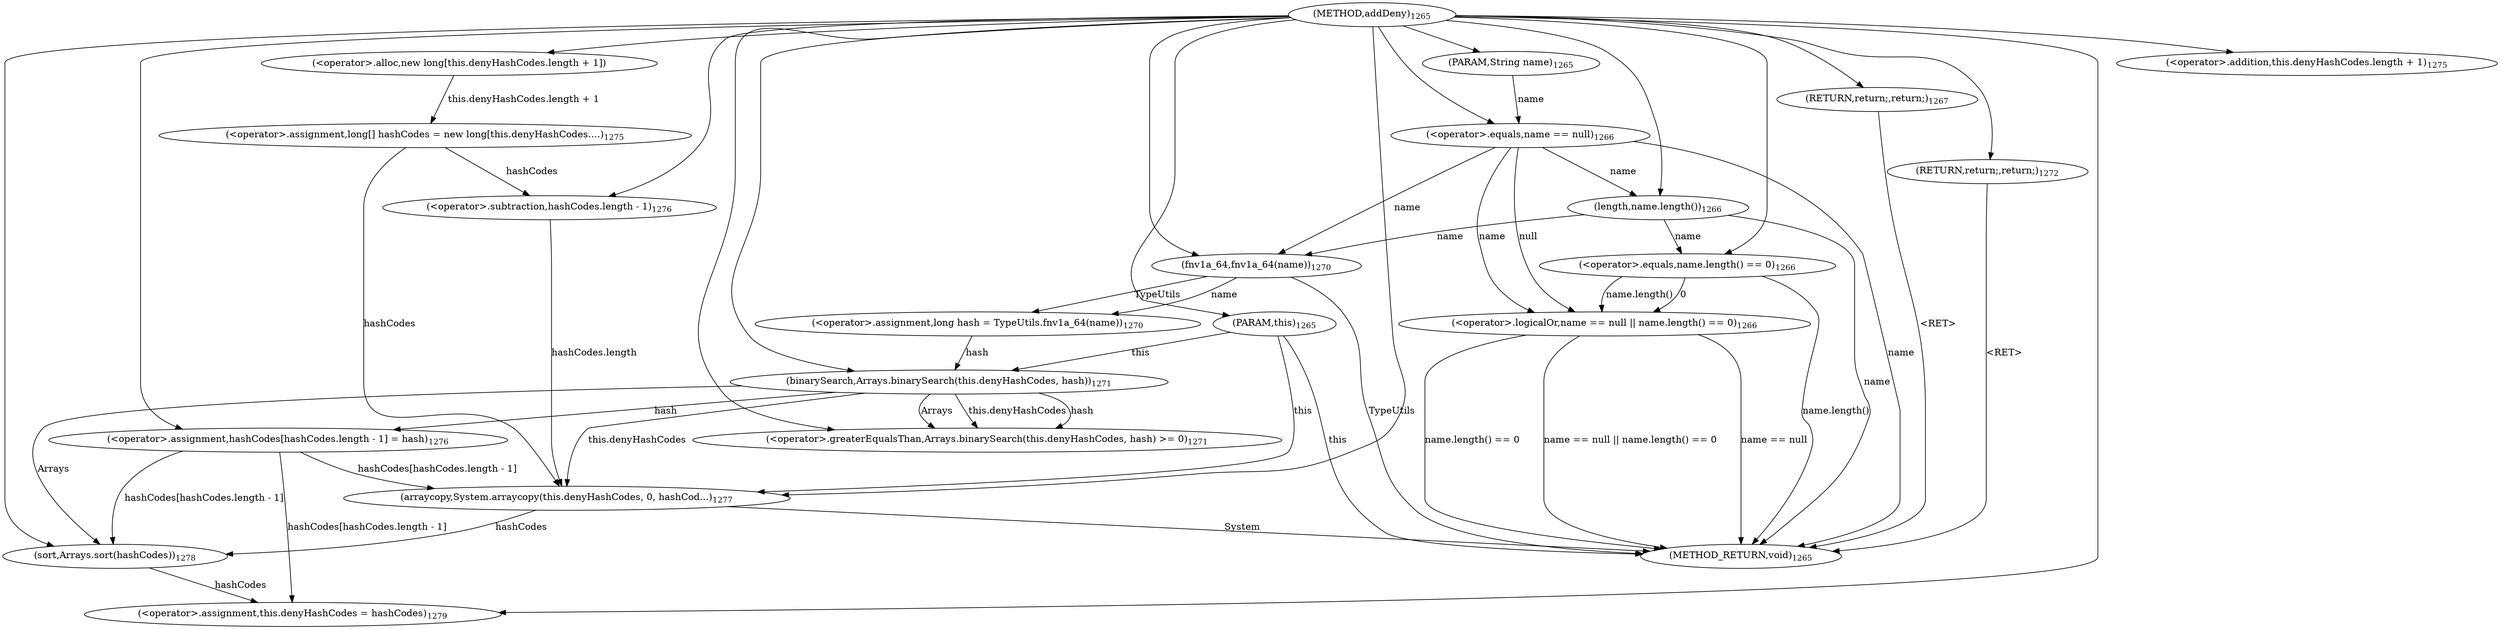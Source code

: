 digraph "addDeny" {  
"3707" [label = <(METHOD,addDeny)<SUB>1265</SUB>> ]
"3776" [label = <(METHOD_RETURN,void)<SUB>1265</SUB>> ]
"83" [label = <(PARAM,this)<SUB>1265</SUB>> ]
"3708" [label = <(PARAM,String name)<SUB>1265</SUB>> ]
"3722" [label = <(&lt;operator&gt;.assignment,long hash = TypeUtils.fnv1a_64(name))<SUB>1270</SUB>> ]
"3738" [label = <(&lt;operator&gt;.assignment,long[] hashCodes = new long[this.denyHashCodes....)<SUB>1275</SUB>> ]
"3747" [label = <(&lt;operator&gt;.assignment,hashCodes[hashCodes.length - 1] = hash)<SUB>1276</SUB>> ]
"3756" [label = <(arraycopy,System.arraycopy(this.denyHashCodes, 0, hashCod...)<SUB>1277</SUB>> ]
"3767" [label = <(sort,Arrays.sort(hashCodes))<SUB>1278</SUB>> ]
"3770" [label = <(&lt;operator&gt;.assignment,this.denyHashCodes = hashCodes)<SUB>1279</SUB>> ]
"3711" [label = <(&lt;operator&gt;.logicalOr,name == null || name.length() == 0)<SUB>1266</SUB>> ]
"3722" [label = <(&lt;operator&gt;.assignment,long hash = TypeUtils.fnv1a_64(name))<SUB>1270</SUB>> ]
"3722" [label = <(&lt;operator&gt;.assignment,long hash = TypeUtils.fnv1a_64(name))<SUB>1270</SUB>> ]
"3728" [label = <(&lt;operator&gt;.greaterEqualsThan,Arrays.binarySearch(this.denyHashCodes, hash) &gt;= 0)<SUB>1271</SUB>> ]
"3738" [label = <(&lt;operator&gt;.assignment,long[] hashCodes = new long[this.denyHashCodes....)<SUB>1275</SUB>> ]
"3738" [label = <(&lt;operator&gt;.assignment,long[] hashCodes = new long[this.denyHashCodes....)<SUB>1275</SUB>> ]
"3747" [label = <(&lt;operator&gt;.assignment,hashCodes[hashCodes.length - 1] = hash)<SUB>1276</SUB>> ]
"3747" [label = <(&lt;operator&gt;.assignment,hashCodes[hashCodes.length - 1] = hash)<SUB>1276</SUB>> ]
"3756" [label = <(arraycopy,System.arraycopy(this.denyHashCodes, 0, hashCod...)<SUB>1277</SUB>> ]
"3756" [label = <(arraycopy,System.arraycopy(this.denyHashCodes, 0, hashCod...)<SUB>1277</SUB>> ]
"3756" [label = <(arraycopy,System.arraycopy(this.denyHashCodes, 0, hashCod...)<SUB>1277</SUB>> ]
"3756" [label = <(arraycopy,System.arraycopy(this.denyHashCodes, 0, hashCod...)<SUB>1277</SUB>> ]
"3756" [label = <(arraycopy,System.arraycopy(this.denyHashCodes, 0, hashCod...)<SUB>1277</SUB>> ]
"3756" [label = <(arraycopy,System.arraycopy(this.denyHashCodes, 0, hashCod...)<SUB>1277</SUB>> ]
"3767" [label = <(sort,Arrays.sort(hashCodes))<SUB>1278</SUB>> ]
"3767" [label = <(sort,Arrays.sort(hashCodes))<SUB>1278</SUB>> ]
"3770" [label = <(&lt;operator&gt;.assignment,this.denyHashCodes = hashCodes)<SUB>1279</SUB>> ]
"3770" [label = <(&lt;operator&gt;.assignment,this.denyHashCodes = hashCodes)<SUB>1279</SUB>> ]
"3711" [label = <(&lt;operator&gt;.logicalOr,name == null || name.length() == 0)<SUB>1266</SUB>> ]
"3711" [label = <(&lt;operator&gt;.logicalOr,name == null || name.length() == 0)<SUB>1266</SUB>> ]
"3720" [label = <(RETURN,return;,return;)<SUB>1267</SUB>> ]
"3724" [label = <(fnv1a_64,fnv1a_64(name))<SUB>1270</SUB>> ]
"3724" [label = <(fnv1a_64,fnv1a_64(name))<SUB>1270</SUB>> ]
"3728" [label = <(&lt;operator&gt;.greaterEqualsThan,Arrays.binarySearch(this.denyHashCodes, hash) &gt;= 0)<SUB>1271</SUB>> ]
"3728" [label = <(&lt;operator&gt;.greaterEqualsThan,Arrays.binarySearch(this.denyHashCodes, hash) &gt;= 0)<SUB>1271</SUB>> ]
"3736" [label = <(RETURN,return;,return;)<SUB>1272</SUB>> ]
"3740" [label = <(&lt;operator&gt;.alloc,new long[this.denyHashCodes.length + 1])> ]
"3712" [label = <(&lt;operator&gt;.equals,name == null)<SUB>1266</SUB>> ]
"3712" [label = <(&lt;operator&gt;.equals,name == null)<SUB>1266</SUB>> ]
"3715" [label = <(&lt;operator&gt;.equals,name.length() == 0)<SUB>1266</SUB>> ]
"3715" [label = <(&lt;operator&gt;.equals,name.length() == 0)<SUB>1266</SUB>> ]
"3729" [label = <(binarySearch,Arrays.binarySearch(this.denyHashCodes, hash))<SUB>1271</SUB>> ]
"3729" [label = <(binarySearch,Arrays.binarySearch(this.denyHashCodes, hash))<SUB>1271</SUB>> ]
"3729" [label = <(binarySearch,Arrays.binarySearch(this.denyHashCodes, hash))<SUB>1271</SUB>> ]
"3741" [label = <(&lt;operator&gt;.addition,this.denyHashCodes.length + 1)<SUB>1275</SUB>> ]
"3750" [label = <(&lt;operator&gt;.subtraction,hashCodes.length - 1)<SUB>1276</SUB>> ]
"3750" [label = <(&lt;operator&gt;.subtraction,hashCodes.length - 1)<SUB>1276</SUB>> ]
"3716" [label = <(length,name.length())<SUB>1266</SUB>> ]
  "3736" -> "3776"  [ label = "&lt;RET&gt;"] 
  "3720" -> "3776"  [ label = "&lt;RET&gt;"] 
  "83" -> "3776"  [ label = "this"] 
  "3712" -> "3776"  [ label = "name"] 
  "3711" -> "3776"  [ label = "name == null"] 
  "3716" -> "3776"  [ label = "name"] 
  "3715" -> "3776"  [ label = "name.length()"] 
  "3711" -> "3776"  [ label = "name.length() == 0"] 
  "3711" -> "3776"  [ label = "name == null || name.length() == 0"] 
  "3756" -> "3776"  [ label = "System"] 
  "3724" -> "3776"  [ label = "TypeUtils"] 
  "3707" -> "83" 
  "3707" -> "3708" 
  "3724" -> "3722"  [ label = "TypeUtils"] 
  "3724" -> "3722"  [ label = "name"] 
  "3740" -> "3738"  [ label = "this.denyHashCodes.length + 1"] 
  "3729" -> "3747"  [ label = "hash"] 
  "3707" -> "3747" 
  "3747" -> "3770"  [ label = "hashCodes[hashCodes.length - 1]"] 
  "3767" -> "3770"  [ label = "hashCodes"] 
  "3707" -> "3770" 
  "3707" -> "3756" 
  "83" -> "3756"  [ label = "this"] 
  "3729" -> "3756"  [ label = "this.denyHashCodes"] 
  "3738" -> "3756"  [ label = "hashCodes"] 
  "3750" -> "3756"  [ label = "hashCodes.length"] 
  "3747" -> "3756"  [ label = "hashCodes[hashCodes.length - 1]"] 
  "3729" -> "3767"  [ label = "Arrays"] 
  "3707" -> "3767" 
  "3747" -> "3767"  [ label = "hashCodes[hashCodes.length - 1]"] 
  "3756" -> "3767"  [ label = "hashCodes"] 
  "3712" -> "3711"  [ label = "name"] 
  "3712" -> "3711"  [ label = "null"] 
  "3715" -> "3711"  [ label = "name.length()"] 
  "3715" -> "3711"  [ label = "0"] 
  "3707" -> "3720" 
  "3707" -> "3724" 
  "3712" -> "3724"  [ label = "name"] 
  "3716" -> "3724"  [ label = "name"] 
  "3729" -> "3728"  [ label = "Arrays"] 
  "3729" -> "3728"  [ label = "this.denyHashCodes"] 
  "3729" -> "3728"  [ label = "hash"] 
  "3707" -> "3728" 
  "3707" -> "3736" 
  "3707" -> "3740" 
  "3708" -> "3712"  [ label = "name"] 
  "3707" -> "3712" 
  "3716" -> "3715"  [ label = "name"] 
  "3707" -> "3715" 
  "3707" -> "3729" 
  "83" -> "3729"  [ label = "this"] 
  "3722" -> "3729"  [ label = "hash"] 
  "3707" -> "3741" 
  "3738" -> "3750"  [ label = "hashCodes"] 
  "3707" -> "3750" 
  "3712" -> "3716"  [ label = "name"] 
  "3707" -> "3716" 
}
